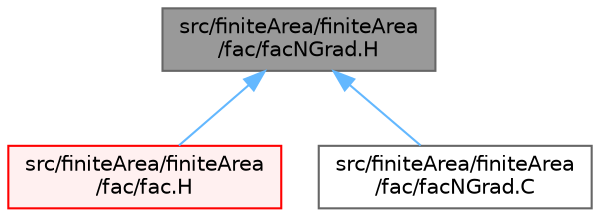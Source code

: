 digraph "src/finiteArea/finiteArea/fac/facNGrad.H"
{
 // LATEX_PDF_SIZE
  bgcolor="transparent";
  edge [fontname=Helvetica,fontsize=10,labelfontname=Helvetica,labelfontsize=10];
  node [fontname=Helvetica,fontsize=10,shape=box,height=0.2,width=0.4];
  Node1 [id="Node000001",label="src/finiteArea/finiteArea\l/fac/facNGrad.H",height=0.2,width=0.4,color="gray40", fillcolor="grey60", style="filled", fontcolor="black",tooltip="Calculate the gradient normal to the surface of the given field."];
  Node1 -> Node2 [id="edge1_Node000001_Node000002",dir="back",color="steelblue1",style="solid",tooltip=" "];
  Node2 [id="Node000002",label="src/finiteArea/finiteArea\l/fac/fac.H",height=0.2,width=0.4,color="red", fillcolor="#FFF0F0", style="filled",URL="$fac_8H.html",tooltip="Namespace of functions to calculate explicit derivatives."];
  Node1 -> Node39 [id="edge2_Node000001_Node000039",dir="back",color="steelblue1",style="solid",tooltip=" "];
  Node39 [id="Node000039",label="src/finiteArea/finiteArea\l/fac/facNGrad.C",height=0.2,width=0.4,color="grey40", fillcolor="white", style="filled",URL="$facNGrad_8C.html",tooltip=" "];
}
